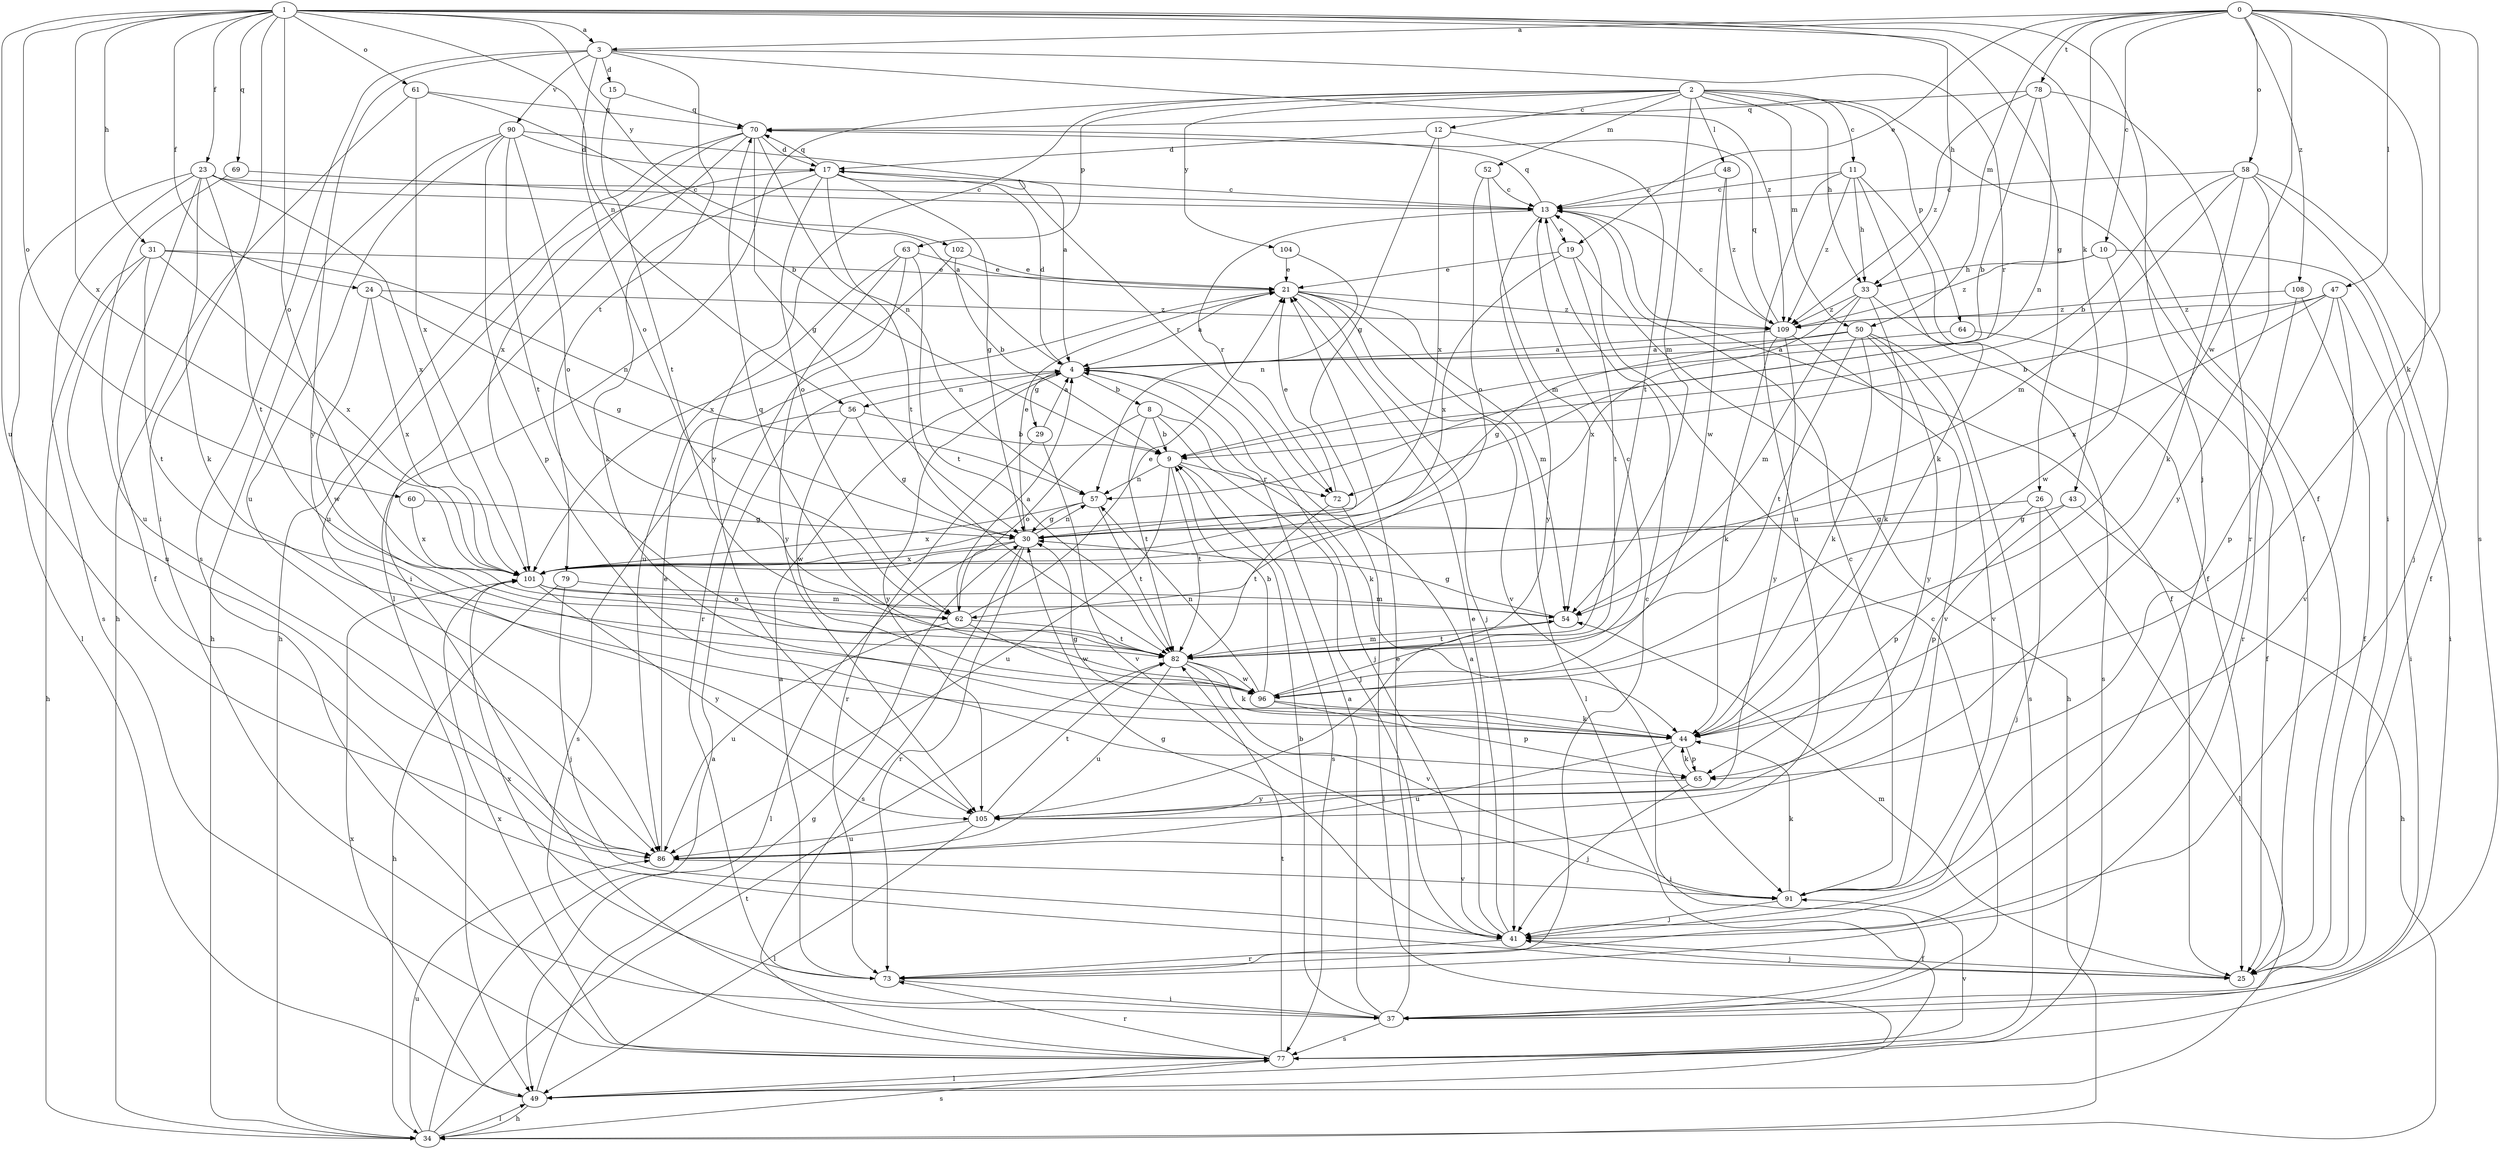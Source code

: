 strict digraph  {
0;
1;
2;
3;
4;
8;
9;
10;
11;
12;
13;
15;
17;
19;
21;
23;
24;
25;
26;
29;
30;
31;
33;
34;
37;
41;
43;
44;
47;
48;
49;
50;
52;
54;
56;
57;
58;
60;
61;
62;
63;
64;
65;
69;
70;
72;
73;
77;
78;
79;
82;
86;
90;
91;
96;
101;
102;
104;
105;
108;
109;
0 -> 3  [label=a];
0 -> 10  [label=c];
0 -> 19  [label=e];
0 -> 37  [label=i];
0 -> 43  [label=k];
0 -> 44  [label=k];
0 -> 47  [label=l];
0 -> 50  [label=m];
0 -> 58  [label=o];
0 -> 77  [label=s];
0 -> 78  [label=t];
0 -> 96  [label=w];
0 -> 108  [label=z];
1 -> 3  [label=a];
1 -> 23  [label=f];
1 -> 24  [label=f];
1 -> 25  [label=f];
1 -> 26  [label=g];
1 -> 31  [label=h];
1 -> 33  [label=h];
1 -> 37  [label=i];
1 -> 41  [label=j];
1 -> 56  [label=n];
1 -> 60  [label=o];
1 -> 61  [label=o];
1 -> 62  [label=o];
1 -> 69  [label=q];
1 -> 86  [label=u];
1 -> 101  [label=x];
1 -> 102  [label=y];
2 -> 11  [label=c];
2 -> 12  [label=c];
2 -> 25  [label=f];
2 -> 33  [label=h];
2 -> 48  [label=l];
2 -> 49  [label=l];
2 -> 50  [label=m];
2 -> 52  [label=m];
2 -> 54  [label=m];
2 -> 63  [label=p];
2 -> 64  [label=p];
2 -> 104  [label=y];
2 -> 105  [label=y];
3 -> 15  [label=d];
3 -> 62  [label=o];
3 -> 72  [label=r];
3 -> 77  [label=s];
3 -> 79  [label=t];
3 -> 90  [label=v];
3 -> 105  [label=y];
3 -> 109  [label=z];
4 -> 8  [label=b];
4 -> 17  [label=d];
4 -> 29  [label=g];
4 -> 41  [label=j];
4 -> 56  [label=n];
4 -> 105  [label=y];
8 -> 9  [label=b];
8 -> 41  [label=j];
8 -> 44  [label=k];
8 -> 62  [label=o];
8 -> 82  [label=t];
9 -> 57  [label=n];
9 -> 72  [label=r];
9 -> 77  [label=s];
9 -> 82  [label=t];
9 -> 86  [label=u];
10 -> 33  [label=h];
10 -> 37  [label=i];
10 -> 96  [label=w];
10 -> 109  [label=z];
11 -> 13  [label=c];
11 -> 25  [label=f];
11 -> 33  [label=h];
11 -> 44  [label=k];
11 -> 86  [label=u];
11 -> 109  [label=z];
12 -> 17  [label=d];
12 -> 30  [label=g];
12 -> 82  [label=t];
12 -> 101  [label=x];
13 -> 19  [label=e];
13 -> 25  [label=f];
13 -> 70  [label=q];
13 -> 72  [label=r];
13 -> 105  [label=y];
15 -> 70  [label=q];
15 -> 82  [label=t];
17 -> 13  [label=c];
17 -> 30  [label=g];
17 -> 44  [label=k];
17 -> 62  [label=o];
17 -> 70  [label=q];
17 -> 72  [label=r];
17 -> 82  [label=t];
17 -> 86  [label=u];
19 -> 21  [label=e];
19 -> 34  [label=h];
19 -> 82  [label=t];
19 -> 101  [label=x];
21 -> 4  [label=a];
21 -> 41  [label=j];
21 -> 49  [label=l];
21 -> 54  [label=m];
21 -> 91  [label=v];
21 -> 109  [label=z];
23 -> 4  [label=a];
23 -> 13  [label=c];
23 -> 25  [label=f];
23 -> 44  [label=k];
23 -> 49  [label=l];
23 -> 77  [label=s];
23 -> 82  [label=t];
23 -> 101  [label=x];
24 -> 30  [label=g];
24 -> 96  [label=w];
24 -> 101  [label=x];
24 -> 109  [label=z];
25 -> 41  [label=j];
25 -> 54  [label=m];
26 -> 30  [label=g];
26 -> 41  [label=j];
26 -> 49  [label=l];
26 -> 65  [label=p];
29 -> 4  [label=a];
29 -> 73  [label=r];
29 -> 91  [label=v];
30 -> 21  [label=e];
30 -> 49  [label=l];
30 -> 57  [label=n];
30 -> 73  [label=r];
30 -> 77  [label=s];
30 -> 101  [label=x];
31 -> 21  [label=e];
31 -> 34  [label=h];
31 -> 57  [label=n];
31 -> 82  [label=t];
31 -> 86  [label=u];
31 -> 101  [label=x];
33 -> 44  [label=k];
33 -> 54  [label=m];
33 -> 77  [label=s];
33 -> 101  [label=x];
33 -> 109  [label=z];
34 -> 4  [label=a];
34 -> 49  [label=l];
34 -> 77  [label=s];
34 -> 82  [label=t];
34 -> 86  [label=u];
37 -> 4  [label=a];
37 -> 9  [label=b];
37 -> 13  [label=c];
37 -> 21  [label=e];
37 -> 77  [label=s];
41 -> 4  [label=a];
41 -> 21  [label=e];
41 -> 25  [label=f];
41 -> 30  [label=g];
41 -> 73  [label=r];
43 -> 30  [label=g];
43 -> 34  [label=h];
43 -> 65  [label=p];
44 -> 30  [label=g];
44 -> 37  [label=i];
44 -> 65  [label=p];
44 -> 86  [label=u];
47 -> 9  [label=b];
47 -> 37  [label=i];
47 -> 65  [label=p];
47 -> 91  [label=v];
47 -> 101  [label=x];
47 -> 109  [label=z];
48 -> 13  [label=c];
48 -> 96  [label=w];
48 -> 109  [label=z];
49 -> 30  [label=g];
49 -> 34  [label=h];
49 -> 101  [label=x];
50 -> 4  [label=a];
50 -> 30  [label=g];
50 -> 44  [label=k];
50 -> 77  [label=s];
50 -> 82  [label=t];
50 -> 91  [label=v];
50 -> 105  [label=y];
52 -> 13  [label=c];
52 -> 54  [label=m];
52 -> 62  [label=o];
54 -> 30  [label=g];
54 -> 82  [label=t];
56 -> 9  [label=b];
56 -> 30  [label=g];
56 -> 77  [label=s];
56 -> 96  [label=w];
57 -> 30  [label=g];
57 -> 82  [label=t];
57 -> 101  [label=x];
58 -> 9  [label=b];
58 -> 13  [label=c];
58 -> 25  [label=f];
58 -> 41  [label=j];
58 -> 44  [label=k];
58 -> 54  [label=m];
58 -> 105  [label=y];
60 -> 30  [label=g];
60 -> 101  [label=x];
61 -> 9  [label=b];
61 -> 34  [label=h];
61 -> 70  [label=q];
61 -> 101  [label=x];
62 -> 4  [label=a];
62 -> 21  [label=e];
62 -> 82  [label=t];
62 -> 86  [label=u];
62 -> 96  [label=w];
63 -> 21  [label=e];
63 -> 73  [label=r];
63 -> 82  [label=t];
63 -> 86  [label=u];
63 -> 105  [label=y];
64 -> 4  [label=a];
64 -> 25  [label=f];
65 -> 41  [label=j];
65 -> 44  [label=k];
65 -> 105  [label=y];
69 -> 13  [label=c];
69 -> 86  [label=u];
70 -> 17  [label=d];
70 -> 30  [label=g];
70 -> 34  [label=h];
70 -> 37  [label=i];
70 -> 57  [label=n];
70 -> 101  [label=x];
72 -> 21  [label=e];
72 -> 49  [label=l];
72 -> 82  [label=t];
73 -> 4  [label=a];
73 -> 13  [label=c];
73 -> 37  [label=i];
73 -> 101  [label=x];
77 -> 49  [label=l];
77 -> 73  [label=r];
77 -> 82  [label=t];
77 -> 91  [label=v];
77 -> 101  [label=x];
78 -> 9  [label=b];
78 -> 57  [label=n];
78 -> 70  [label=q];
78 -> 73  [label=r];
78 -> 109  [label=z];
79 -> 34  [label=h];
79 -> 41  [label=j];
79 -> 54  [label=m];
82 -> 44  [label=k];
82 -> 54  [label=m];
82 -> 86  [label=u];
82 -> 91  [label=v];
82 -> 96  [label=w];
86 -> 21  [label=e];
86 -> 91  [label=v];
90 -> 4  [label=a];
90 -> 17  [label=d];
90 -> 34  [label=h];
90 -> 62  [label=o];
90 -> 65  [label=p];
90 -> 82  [label=t];
90 -> 86  [label=u];
91 -> 13  [label=c];
91 -> 41  [label=j];
91 -> 44  [label=k];
96 -> 9  [label=b];
96 -> 13  [label=c];
96 -> 44  [label=k];
96 -> 57  [label=n];
96 -> 65  [label=p];
96 -> 70  [label=q];
101 -> 54  [label=m];
101 -> 62  [label=o];
101 -> 105  [label=y];
102 -> 9  [label=b];
102 -> 21  [label=e];
102 -> 101  [label=x];
104 -> 21  [label=e];
104 -> 57  [label=n];
105 -> 49  [label=l];
105 -> 82  [label=t];
105 -> 86  [label=u];
108 -> 25  [label=f];
108 -> 73  [label=r];
108 -> 109  [label=z];
109 -> 4  [label=a];
109 -> 13  [label=c];
109 -> 44  [label=k];
109 -> 70  [label=q];
109 -> 91  [label=v];
109 -> 105  [label=y];
}
